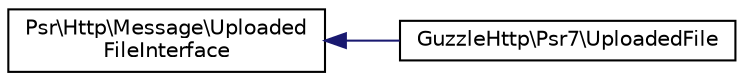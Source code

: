 digraph "Graphical Class Hierarchy"
{
  edge [fontname="Helvetica",fontsize="10",labelfontname="Helvetica",labelfontsize="10"];
  node [fontname="Helvetica",fontsize="10",shape=record];
  rankdir="LR";
  Node0 [label="Psr\\Http\\Message\\Uploaded\lFileInterface",height=0.2,width=0.4,color="black", fillcolor="white", style="filled",URL="$interfacePsr_1_1Http_1_1Message_1_1UploadedFileInterface.html"];
  Node0 -> Node1 [dir="back",color="midnightblue",fontsize="10",style="solid",fontname="Helvetica"];
  Node1 [label="GuzzleHttp\\Psr7\\UploadedFile",height=0.2,width=0.4,color="black", fillcolor="white", style="filled",URL="$classGuzzleHttp_1_1Psr7_1_1UploadedFile.html"];
}
